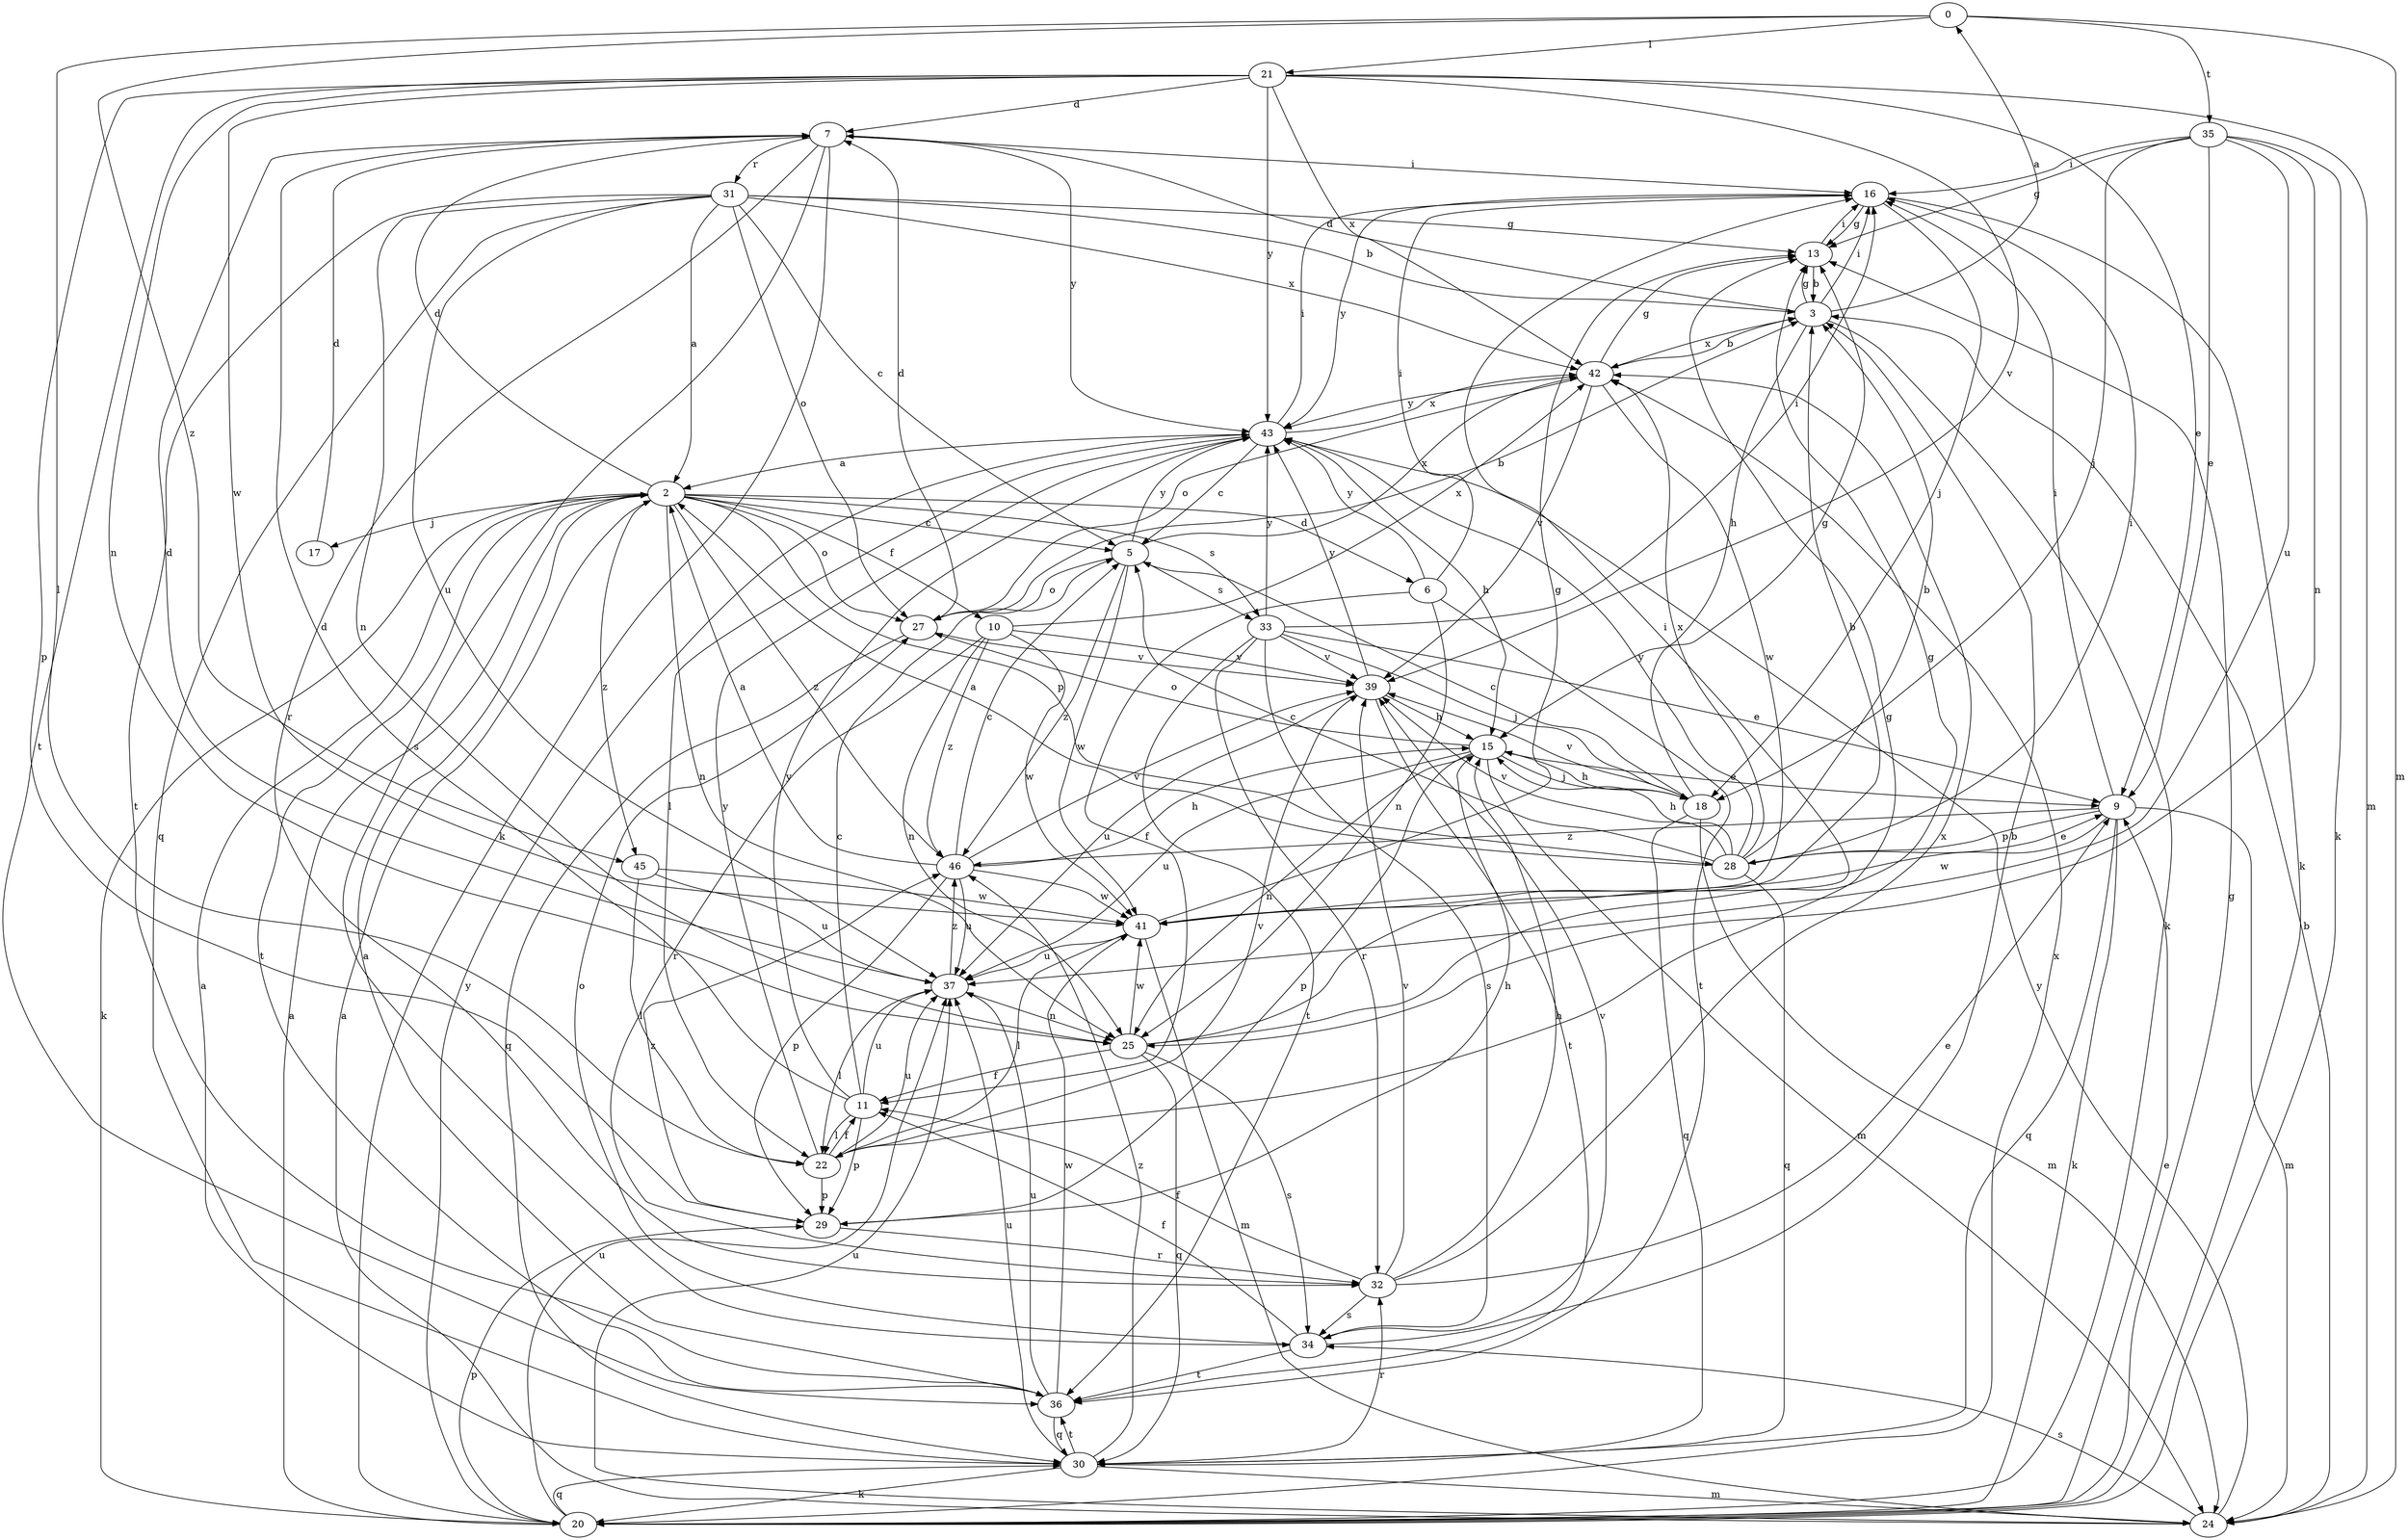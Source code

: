 strict digraph  {
0;
2;
3;
5;
6;
7;
9;
10;
11;
13;
15;
16;
17;
18;
20;
21;
22;
24;
25;
27;
28;
29;
30;
31;
32;
33;
34;
35;
36;
37;
39;
41;
42;
43;
45;
46;
0 -> 21  [label=l];
0 -> 22  [label=l];
0 -> 24  [label=m];
0 -> 35  [label=t];
0 -> 45  [label=z];
2 -> 5  [label=c];
2 -> 6  [label=d];
2 -> 7  [label=d];
2 -> 10  [label=f];
2 -> 17  [label=j];
2 -> 20  [label=k];
2 -> 25  [label=n];
2 -> 27  [label=o];
2 -> 28  [label=p];
2 -> 33  [label=s];
2 -> 36  [label=t];
2 -> 45  [label=z];
2 -> 46  [label=z];
3 -> 0  [label=a];
3 -> 7  [label=d];
3 -> 13  [label=g];
3 -> 15  [label=h];
3 -> 16  [label=i];
3 -> 20  [label=k];
3 -> 42  [label=x];
5 -> 27  [label=o];
5 -> 33  [label=s];
5 -> 41  [label=w];
5 -> 42  [label=x];
5 -> 43  [label=y];
5 -> 46  [label=z];
6 -> 11  [label=f];
6 -> 16  [label=i];
6 -> 25  [label=n];
6 -> 36  [label=t];
6 -> 43  [label=y];
7 -> 16  [label=i];
7 -> 20  [label=k];
7 -> 31  [label=r];
7 -> 32  [label=r];
7 -> 34  [label=s];
7 -> 43  [label=y];
9 -> 16  [label=i];
9 -> 20  [label=k];
9 -> 24  [label=m];
9 -> 28  [label=p];
9 -> 30  [label=q];
9 -> 41  [label=w];
9 -> 46  [label=z];
10 -> 25  [label=n];
10 -> 32  [label=r];
10 -> 39  [label=v];
10 -> 41  [label=w];
10 -> 42  [label=x];
10 -> 46  [label=z];
11 -> 5  [label=c];
11 -> 7  [label=d];
11 -> 22  [label=l];
11 -> 29  [label=p];
11 -> 37  [label=u];
11 -> 43  [label=y];
13 -> 3  [label=b];
13 -> 16  [label=i];
15 -> 9  [label=e];
15 -> 18  [label=j];
15 -> 24  [label=m];
15 -> 25  [label=n];
15 -> 27  [label=o];
15 -> 29  [label=p];
15 -> 37  [label=u];
16 -> 13  [label=g];
16 -> 18  [label=j];
16 -> 20  [label=k];
16 -> 43  [label=y];
17 -> 7  [label=d];
18 -> 5  [label=c];
18 -> 13  [label=g];
18 -> 15  [label=h];
18 -> 24  [label=m];
18 -> 30  [label=q];
18 -> 39  [label=v];
20 -> 2  [label=a];
20 -> 9  [label=e];
20 -> 13  [label=g];
20 -> 29  [label=p];
20 -> 30  [label=q];
20 -> 37  [label=u];
20 -> 42  [label=x];
20 -> 43  [label=y];
21 -> 7  [label=d];
21 -> 9  [label=e];
21 -> 24  [label=m];
21 -> 25  [label=n];
21 -> 29  [label=p];
21 -> 36  [label=t];
21 -> 39  [label=v];
21 -> 41  [label=w];
21 -> 42  [label=x];
21 -> 43  [label=y];
22 -> 11  [label=f];
22 -> 13  [label=g];
22 -> 29  [label=p];
22 -> 37  [label=u];
22 -> 39  [label=v];
22 -> 43  [label=y];
24 -> 2  [label=a];
24 -> 3  [label=b];
24 -> 34  [label=s];
24 -> 37  [label=u];
24 -> 43  [label=y];
25 -> 11  [label=f];
25 -> 13  [label=g];
25 -> 16  [label=i];
25 -> 30  [label=q];
25 -> 34  [label=s];
25 -> 41  [label=w];
27 -> 3  [label=b];
27 -> 7  [label=d];
27 -> 30  [label=q];
27 -> 39  [label=v];
28 -> 2  [label=a];
28 -> 3  [label=b];
28 -> 5  [label=c];
28 -> 9  [label=e];
28 -> 15  [label=h];
28 -> 16  [label=i];
28 -> 30  [label=q];
28 -> 39  [label=v];
28 -> 42  [label=x];
28 -> 43  [label=y];
29 -> 15  [label=h];
29 -> 32  [label=r];
29 -> 46  [label=z];
30 -> 2  [label=a];
30 -> 20  [label=k];
30 -> 24  [label=m];
30 -> 32  [label=r];
30 -> 36  [label=t];
30 -> 37  [label=u];
30 -> 46  [label=z];
31 -> 2  [label=a];
31 -> 3  [label=b];
31 -> 5  [label=c];
31 -> 13  [label=g];
31 -> 25  [label=n];
31 -> 27  [label=o];
31 -> 30  [label=q];
31 -> 36  [label=t];
31 -> 37  [label=u];
31 -> 42  [label=x];
32 -> 9  [label=e];
32 -> 11  [label=f];
32 -> 15  [label=h];
32 -> 34  [label=s];
32 -> 39  [label=v];
32 -> 42  [label=x];
33 -> 9  [label=e];
33 -> 16  [label=i];
33 -> 18  [label=j];
33 -> 32  [label=r];
33 -> 34  [label=s];
33 -> 36  [label=t];
33 -> 39  [label=v];
33 -> 43  [label=y];
34 -> 3  [label=b];
34 -> 11  [label=f];
34 -> 27  [label=o];
34 -> 36  [label=t];
34 -> 39  [label=v];
35 -> 9  [label=e];
35 -> 13  [label=g];
35 -> 16  [label=i];
35 -> 18  [label=j];
35 -> 20  [label=k];
35 -> 25  [label=n];
35 -> 37  [label=u];
36 -> 2  [label=a];
36 -> 30  [label=q];
36 -> 37  [label=u];
36 -> 41  [label=w];
37 -> 7  [label=d];
37 -> 22  [label=l];
37 -> 25  [label=n];
37 -> 46  [label=z];
39 -> 15  [label=h];
39 -> 36  [label=t];
39 -> 37  [label=u];
39 -> 43  [label=y];
41 -> 3  [label=b];
41 -> 13  [label=g];
41 -> 22  [label=l];
41 -> 24  [label=m];
41 -> 37  [label=u];
42 -> 3  [label=b];
42 -> 13  [label=g];
42 -> 27  [label=o];
42 -> 39  [label=v];
42 -> 41  [label=w];
42 -> 43  [label=y];
43 -> 2  [label=a];
43 -> 5  [label=c];
43 -> 15  [label=h];
43 -> 16  [label=i];
43 -> 22  [label=l];
43 -> 42  [label=x];
45 -> 22  [label=l];
45 -> 37  [label=u];
45 -> 41  [label=w];
46 -> 2  [label=a];
46 -> 5  [label=c];
46 -> 15  [label=h];
46 -> 29  [label=p];
46 -> 37  [label=u];
46 -> 39  [label=v];
46 -> 41  [label=w];
}
